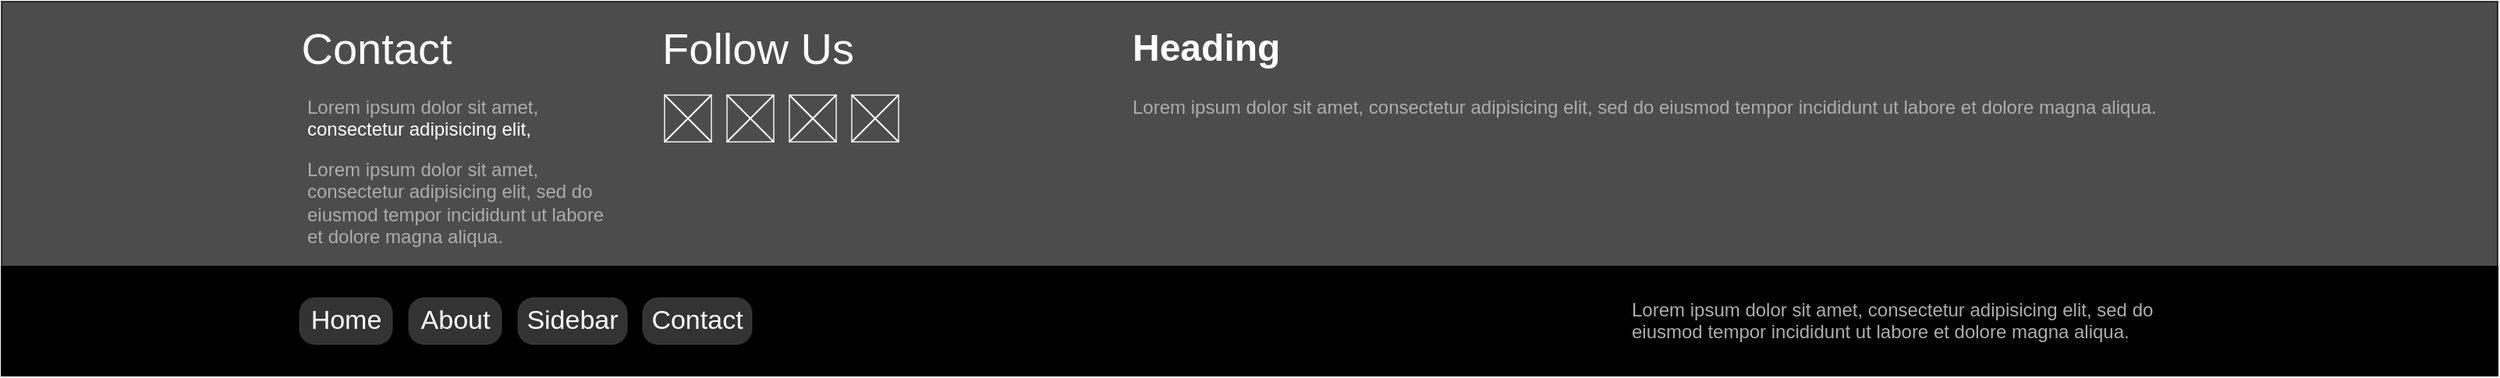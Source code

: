 <mxfile version="14.6.13" type="device"><diagram name="Page-1" id="03018318-947c-dd8e-b7a3-06fadd420f32"><mxGraphModel dx="2031" dy="1053" grid="1" gridSize="10" guides="1" tooltips="1" connect="1" arrows="1" fold="1" page="1" pageScale="1" pageWidth="1100" pageHeight="850" background="#ffffff" math="0" shadow="0"><root><mxCell id="0"/><mxCell id="1" parent="0"/><mxCell id="F1UHzZy2KAWp5ig6JuPS-6" value="" style="rounded=0;whiteSpace=wrap;html=1;fillColor=#000000;opacity=70;" vertex="1" parent="1"><mxGeometry y="610" width="1600" height="170" as="geometry"/></mxCell><mxCell id="F1UHzZy2KAWp5ig6JuPS-7" value="&lt;font color=&quot;#ffffff&quot;&gt;&lt;span style=&quot;font-size: 28px&quot;&gt;Contact&lt;/span&gt;&lt;/font&gt;" style="text;html=1;align=center;verticalAlign=middle;whiteSpace=wrap;rounded=0;" vertex="1" parent="1"><mxGeometry x="191" y="630" width="99" height="20" as="geometry"/></mxCell><mxCell id="F1UHzZy2KAWp5ig6JuPS-12" value="" style="rounded=0;whiteSpace=wrap;html=1;fillColor=#000000;" vertex="1" parent="1"><mxGeometry y="780" width="1600" height="70" as="geometry"/></mxCell><mxCell id="F1UHzZy2KAWp5ig6JuPS-13" value="&lt;font color=&quot;#ffffff&quot;&gt;&lt;span style=&quot;font-size: 28px&quot;&gt;Follow Us&lt;/span&gt;&lt;/font&gt;" style="text;html=1;align=center;verticalAlign=middle;whiteSpace=wrap;rounded=0;" vertex="1" parent="1"><mxGeometry x="420" y="630" width="130" height="20" as="geometry"/></mxCell><mxCell id="F1UHzZy2KAWp5ig6JuPS-14" value="&lt;h1&gt;&lt;font color=&quot;#ffffff&quot;&gt;Heading&lt;/font&gt;&lt;/h1&gt;&lt;p&gt;&lt;font color=&quot;#adadad&quot;&gt;Lorem ipsum dolor sit amet, consectetur adipisicing elit, sed do eiusmod tempor incididunt ut labore et dolore magna aliqua.&lt;/font&gt;&lt;/p&gt;" style="text;html=1;strokeColor=none;fillColor=none;spacing=5;spacingTop=-20;whiteSpace=wrap;overflow=hidden;rounded=0;" vertex="1" parent="1"><mxGeometry x="720" y="620" width="850" height="80" as="geometry"/></mxCell><mxCell id="F1UHzZy2KAWp5ig6JuPS-15" value="&lt;h1&gt;&lt;font color=&quot;#adadad&quot;&gt;&lt;br&gt;&lt;/font&gt;&lt;/h1&gt;&lt;p&gt;&lt;font color=&quot;#adadad&quot;&gt;Lorem ipsum dolor sit amet, consectetur adipisicing elit, sed do eiusmod tempor incididunt ut labore et dolore magna aliqua.&lt;/font&gt;&lt;/p&gt;" style="text;html=1;strokeColor=none;fillColor=none;spacing=5;spacingTop=-20;whiteSpace=wrap;overflow=hidden;rounded=0;" vertex="1" parent="1"><mxGeometry x="191" y="660" width="200" height="110" as="geometry"/></mxCell><mxCell id="F1UHzZy2KAWp5ig6JuPS-16" value="&lt;h1&gt;&lt;font color=&quot;#adadad&quot;&gt;&lt;br&gt;&lt;/font&gt;&lt;/h1&gt;&lt;p&gt;&lt;font color=&quot;#adadad&quot;&gt;Lorem ipsum dolor sit amet,&lt;/font&gt;&lt;font color=&quot;#ffffff&quot;&gt; consectetur adipisicing elit,&amp;nbsp;&lt;/font&gt;&lt;/p&gt;" style="text;html=1;strokeColor=none;fillColor=none;spacing=5;spacingTop=-20;whiteSpace=wrap;overflow=hidden;rounded=0;" vertex="1" parent="1"><mxGeometry x="191" y="620" width="190" height="100" as="geometry"/></mxCell><mxCell id="F1UHzZy2KAWp5ig6JuPS-17" value="" style="whiteSpace=wrap;html=1;aspect=fixed;opacity=70;fillColor=none;strokeColor=#FFFFFF;" vertex="1" parent="1"><mxGeometry x="425" y="670" width="30" height="30" as="geometry"/></mxCell><mxCell id="F1UHzZy2KAWp5ig6JuPS-18" style="rounded=0;orthogonalLoop=1;jettySize=auto;html=1;exitX=1;exitY=1;exitDx=0;exitDy=0;entryX=0;entryY=0;entryDx=0;entryDy=0;endArrow=none;endFill=0;strokeColor=#FFFFFF;" edge="1" parent="1" source="F1UHzZy2KAWp5ig6JuPS-17" target="F1UHzZy2KAWp5ig6JuPS-17"><mxGeometry relative="1" as="geometry"/></mxCell><mxCell id="F1UHzZy2KAWp5ig6JuPS-19" style="edgeStyle=none;rounded=0;orthogonalLoop=1;jettySize=auto;html=1;exitX=0;exitY=1;exitDx=0;exitDy=0;entryX=1;entryY=0;entryDx=0;entryDy=0;endArrow=none;endFill=0;strokeColor=#FFFFFF;" edge="1" parent="1" source="F1UHzZy2KAWp5ig6JuPS-17" target="F1UHzZy2KAWp5ig6JuPS-17"><mxGeometry relative="1" as="geometry"/></mxCell><mxCell id="F1UHzZy2KAWp5ig6JuPS-20" value="" style="whiteSpace=wrap;html=1;aspect=fixed;opacity=70;fillColor=none;strokeColor=#FFFFFF;" vertex="1" parent="1"><mxGeometry x="465" y="670" width="30" height="30" as="geometry"/></mxCell><mxCell id="F1UHzZy2KAWp5ig6JuPS-21" value="" style="whiteSpace=wrap;html=1;aspect=fixed;opacity=70;fillColor=none;strokeColor=#FFFFFF;" vertex="1" parent="1"><mxGeometry x="505" y="670" width="30" height="30" as="geometry"/></mxCell><mxCell id="F1UHzZy2KAWp5ig6JuPS-22" value="" style="whiteSpace=wrap;html=1;aspect=fixed;opacity=70;fillColor=none;strokeColor=#FFFFFF;" vertex="1" parent="1"><mxGeometry x="545" y="670" width="30" height="30" as="geometry"/></mxCell><mxCell id="F1UHzZy2KAWp5ig6JuPS-24" style="edgeStyle=none;rounded=0;orthogonalLoop=1;jettySize=auto;html=1;exitX=1;exitY=1;exitDx=0;exitDy=0;entryX=0;entryY=0;entryDx=0;entryDy=0;endArrow=none;endFill=0;strokeColor=#FFFFFF;" edge="1" parent="1" source="F1UHzZy2KAWp5ig6JuPS-20" target="F1UHzZy2KAWp5ig6JuPS-20"><mxGeometry relative="1" as="geometry"/></mxCell><mxCell id="F1UHzZy2KAWp5ig6JuPS-25" style="edgeStyle=none;rounded=0;orthogonalLoop=1;jettySize=auto;html=1;exitX=0;exitY=1;exitDx=0;exitDy=0;entryX=1;entryY=0;entryDx=0;entryDy=0;endArrow=none;endFill=0;strokeColor=#FFFFFF;" edge="1" parent="1" source="F1UHzZy2KAWp5ig6JuPS-20" target="F1UHzZy2KAWp5ig6JuPS-20"><mxGeometry relative="1" as="geometry"/></mxCell><mxCell id="F1UHzZy2KAWp5ig6JuPS-26" style="edgeStyle=none;rounded=0;orthogonalLoop=1;jettySize=auto;html=1;exitX=0;exitY=0;exitDx=0;exitDy=0;entryX=1;entryY=1;entryDx=0;entryDy=0;endArrow=none;endFill=0;strokeColor=#FFFFFF;" edge="1" parent="1" source="F1UHzZy2KAWp5ig6JuPS-21" target="F1UHzZy2KAWp5ig6JuPS-21"><mxGeometry relative="1" as="geometry"/></mxCell><mxCell id="F1UHzZy2KAWp5ig6JuPS-27" style="edgeStyle=none;rounded=0;orthogonalLoop=1;jettySize=auto;html=1;exitX=0;exitY=1;exitDx=0;exitDy=0;entryX=1;entryY=0;entryDx=0;entryDy=0;endArrow=none;endFill=0;strokeColor=#FFFFFF;" edge="1" parent="1" source="F1UHzZy2KAWp5ig6JuPS-21" target="F1UHzZy2KAWp5ig6JuPS-21"><mxGeometry relative="1" as="geometry"/></mxCell><mxCell id="F1UHzZy2KAWp5ig6JuPS-28" style="edgeStyle=none;rounded=0;orthogonalLoop=1;jettySize=auto;html=1;exitX=0;exitY=1;exitDx=0;exitDy=0;entryX=1;entryY=0;entryDx=0;entryDy=0;endArrow=none;endFill=0;strokeColor=#FFFFFF;" edge="1" parent="1" source="F1UHzZy2KAWp5ig6JuPS-22" target="F1UHzZy2KAWp5ig6JuPS-22"><mxGeometry relative="1" as="geometry"/></mxCell><mxCell id="F1UHzZy2KAWp5ig6JuPS-29" style="edgeStyle=none;rounded=0;orthogonalLoop=1;jettySize=auto;html=1;exitX=0;exitY=0;exitDx=0;exitDy=0;entryX=1;entryY=1;entryDx=0;entryDy=0;endArrow=none;endFill=0;strokeColor=#FFFFFF;" edge="1" parent="1" source="F1UHzZy2KAWp5ig6JuPS-22" target="F1UHzZy2KAWp5ig6JuPS-22"><mxGeometry relative="1" as="geometry"/></mxCell><mxCell id="F1UHzZy2KAWp5ig6JuPS-30" value="&lt;span style=&quot;font-weight: 400&quot;&gt;Home&lt;/span&gt;" style="strokeWidth=1;shadow=0;dashed=0;align=center;html=1;shape=mxgraph.mockup.buttons.button;strokeColor=#666666;fontColor=#ffffff;mainText=;buttonStyle=round;fontSize=17;fontStyle=1;whiteSpace=wrap;opacity=20;fillColor=#FFFFFF;" vertex="1" parent="1"><mxGeometry x="191" y="800" width="59.5" height="30" as="geometry"/></mxCell><mxCell id="F1UHzZy2KAWp5ig6JuPS-31" value="&lt;span style=&quot;font-weight: 400&quot;&gt;About&lt;/span&gt;" style="strokeWidth=1;shadow=0;dashed=0;align=center;html=1;shape=mxgraph.mockup.buttons.button;strokeColor=#666666;fontColor=#ffffff;mainText=;buttonStyle=round;fontSize=17;fontStyle=1;whiteSpace=wrap;opacity=20;fillColor=#FFFFFF;" vertex="1" parent="1"><mxGeometry x="261" y="800" width="59.5" height="30" as="geometry"/></mxCell><mxCell id="F1UHzZy2KAWp5ig6JuPS-32" value="&lt;span style=&quot;font-weight: 400&quot;&gt;Sidebar&lt;/span&gt;" style="strokeWidth=1;shadow=0;dashed=0;align=center;html=1;shape=mxgraph.mockup.buttons.button;strokeColor=#666666;fontColor=#ffffff;mainText=;buttonStyle=round;fontSize=17;fontStyle=1;whiteSpace=wrap;opacity=20;fillColor=#FFFFFF;" vertex="1" parent="1"><mxGeometry x="331" y="800" width="70" height="30" as="geometry"/></mxCell><mxCell id="F1UHzZy2KAWp5ig6JuPS-33" value="&lt;span style=&quot;font-weight: 400&quot;&gt;Contact&lt;/span&gt;" style="strokeWidth=1;shadow=0;dashed=0;align=center;html=1;shape=mxgraph.mockup.buttons.button;strokeColor=#666666;fontColor=#ffffff;mainText=;buttonStyle=round;fontSize=17;fontStyle=1;whiteSpace=wrap;opacity=20;fillColor=#FFFFFF;" vertex="1" parent="1"><mxGeometry x="411" y="800" width="70" height="30" as="geometry"/></mxCell><mxCell id="F1UHzZy2KAWp5ig6JuPS-35" value="&lt;h1&gt;&lt;br&gt;&lt;/h1&gt;&lt;p&gt;&lt;font color=&quot;#adadad&quot;&gt;Lorem ipsum dolor sit amet, consectetur adipisicing elit, sed do eiusmod tempor incididunt ut labore et dolore magna aliqua.&lt;/font&gt;&lt;/p&gt;" style="text;html=1;strokeColor=none;fillColor=none;spacing=5;spacingTop=-20;whiteSpace=wrap;overflow=hidden;rounded=0;opacity=20;" vertex="1" parent="1"><mxGeometry x="1040" y="750" width="390" height="100" as="geometry"/></mxCell></root></mxGraphModel></diagram></mxfile>